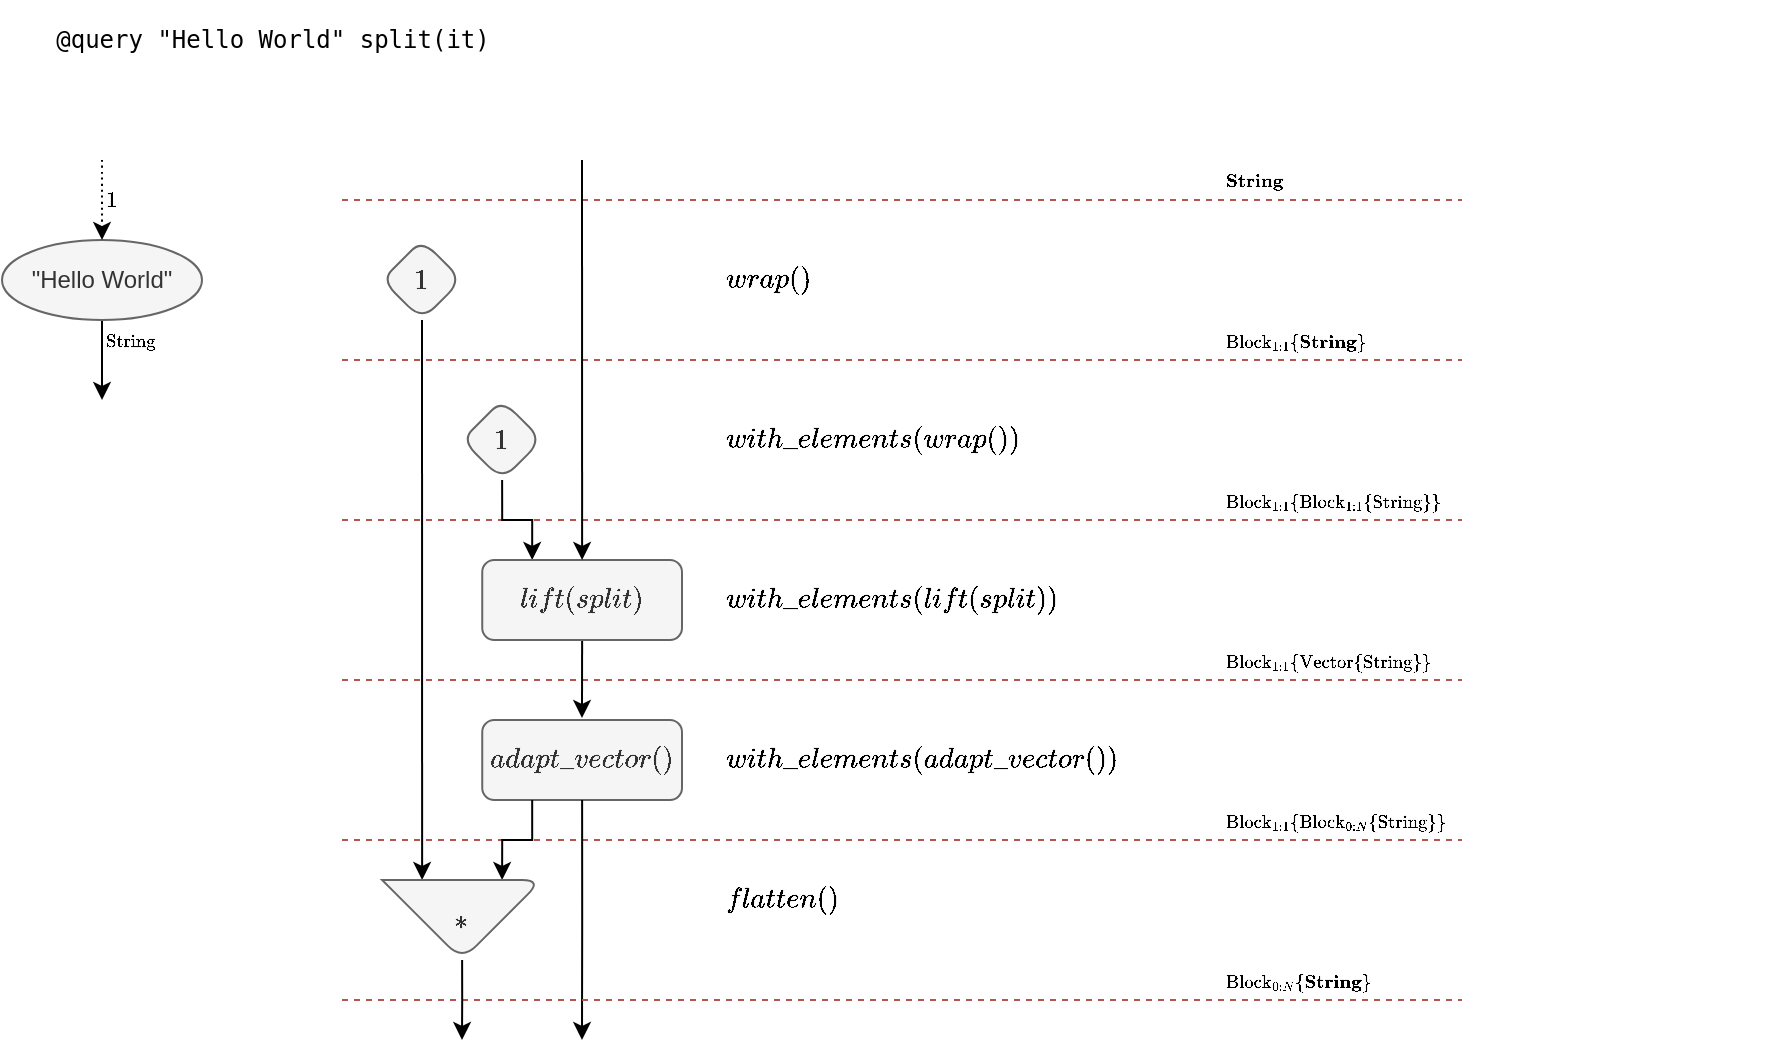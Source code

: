 <mxfile version="13.6.2" type="device"><diagram name="@query &quot;Hello World&quot; split(it)" id="oZAfDHS6nVCcbd3on-Ws"><mxGraphModel dx="452" dy="86" grid="1" gridSize="10" guides="1" tooltips="1" connect="1" arrows="1" fold="1" page="1" pageScale="1" pageWidth="2339" pageHeight="3300" math="1" shadow="0"><root><mxCell id="IMxU6-aC3HZ2upQ87ezJ-0"/><mxCell id="IMxU6-aC3HZ2upQ87ezJ-1" parent="IMxU6-aC3HZ2upQ87ezJ-0"/><mxCell id="IMxU6-aC3HZ2upQ87ezJ-2" value="&lt;pre&gt;@query &quot;Hello World&quot; split(it)&lt;/pre&gt;" style="text;html=1;align=center;verticalAlign=middle;resizable=0;points=[];autosize=1;" parent="IMxU6-aC3HZ2upQ87ezJ-1" vertex="1"><mxGeometry x="50" y="40" width="230" height="40" as="geometry"/></mxCell><mxCell id="IMxU6-aC3HZ2upQ87ezJ-3" style="edgeStyle=orthogonalEdgeStyle;rounded=0;orthogonalLoop=1;jettySize=auto;html=1;curved=1;" parent="IMxU6-aC3HZ2upQ87ezJ-1" source="IMxU6-aC3HZ2upQ87ezJ-5" edge="1"><mxGeometry relative="1" as="geometry"><mxPoint x="80" y="240" as="targetPoint"/></mxGeometry></mxCell><mxCell id="IMxU6-aC3HZ2upQ87ezJ-4" value="$$\scriptsize\mathrm{String}$$" style="edgeLabel;html=1;align=left;verticalAlign=middle;resizable=0;points=[];labelBackgroundColor=none;" parent="IMxU6-aC3HZ2upQ87ezJ-3" vertex="1" connectable="0"><mxGeometry x="-0.333" y="1" relative="1" as="geometry"><mxPoint x="-1" y="-3.33" as="offset"/></mxGeometry></mxCell><mxCell id="IMxU6-aC3HZ2upQ87ezJ-5" value="&quot;Hello World&quot;" style="ellipse;whiteSpace=wrap;html=1;fillColor=#f5f5f5;strokeColor=#666666;fontColor=#333333;" parent="IMxU6-aC3HZ2upQ87ezJ-1" vertex="1"><mxGeometry x="30" y="160" width="100" height="40" as="geometry"/></mxCell><mxCell id="IMxU6-aC3HZ2upQ87ezJ-6" style="edgeStyle=orthogonalEdgeStyle;curved=1;rounded=0;orthogonalLoop=1;jettySize=auto;html=1;entryX=0.5;entryY=0;entryDx=0;entryDy=0;dashed=1;dashPattern=1 2;" parent="IMxU6-aC3HZ2upQ87ezJ-1" target="IMxU6-aC3HZ2upQ87ezJ-5" edge="1"><mxGeometry relative="1" as="geometry"><mxPoint x="80" y="120" as="sourcePoint"/><Array as="points"><mxPoint x="80" y="130"/><mxPoint x="80" y="130"/></Array></mxGeometry></mxCell><mxCell id="IMxU6-aC3HZ2upQ87ezJ-7" value="$$\small 1$$" style="edgeLabel;html=1;align=left;verticalAlign=middle;resizable=0;points=[];labelBackgroundColor=none;" parent="IMxU6-aC3HZ2upQ87ezJ-6" vertex="1" connectable="0"><mxGeometry x="-0.5" y="-5" relative="1" as="geometry"><mxPoint x="5" y="10" as="offset"/></mxGeometry></mxCell><mxCell id="IMxU6-aC3HZ2upQ87ezJ-8" style="rounded=0;orthogonalLoop=1;jettySize=auto;html=1;entryX=0.25;entryY=0;entryDx=0;entryDy=0;" parent="IMxU6-aC3HZ2upQ87ezJ-1" source="IMxU6-aC3HZ2upQ87ezJ-9" target="STQ5nsK_Q4dY9aVNO9F4-0" edge="1"><mxGeometry relative="1" as="geometry"><mxPoint x="260" y="830" as="targetPoint"/></mxGeometry></mxCell><mxCell id="IMxU6-aC3HZ2upQ87ezJ-9" value="$$1$$" style="rhombus;whiteSpace=wrap;html=1;fillColor=#f5f5f5;strokeColor=#666666;fontColor=#333333;rounded=1;" parent="IMxU6-aC3HZ2upQ87ezJ-1" vertex="1"><mxGeometry x="220" y="160" width="40" height="40" as="geometry"/></mxCell><mxCell id="IMxU6-aC3HZ2upQ87ezJ-32" value="" style="endArrow=none;html=1;fillColor=#f8cecc;strokeColor=#b85450;dashed=1;" parent="IMxU6-aC3HZ2upQ87ezJ-1" edge="1"><mxGeometry width="50" height="50" relative="1" as="geometry"><mxPoint x="200" y="140" as="sourcePoint"/><mxPoint x="760" y="140" as="targetPoint"/></mxGeometry></mxCell><mxCell id="IMxU6-aC3HZ2upQ87ezJ-33" value="$$\scriptsize\mathbf{String}$$" style="edgeLabel;html=1;align=left;verticalAlign=middle;resizable=0;points=[];labelBackgroundColor=none;" parent="IMxU6-aC3HZ2upQ87ezJ-32" vertex="1" connectable="0"><mxGeometry x="0.936" y="1" relative="1" as="geometry"><mxPoint x="-102" y="-9" as="offset"/></mxGeometry></mxCell><mxCell id="IMxU6-aC3HZ2upQ87ezJ-34" value="" style="endArrow=none;html=1;fillColor=#f8cecc;strokeColor=#b85450;dashed=1;" parent="IMxU6-aC3HZ2upQ87ezJ-1" edge="1"><mxGeometry width="50" height="50" relative="1" as="geometry"><mxPoint x="200" y="220" as="sourcePoint"/><mxPoint x="760" y="220" as="targetPoint"/></mxGeometry></mxCell><mxCell id="IMxU6-aC3HZ2upQ87ezJ-35" value="$$\scriptsize\mathrm{Block}_{1:1}\{\mathbf{String}\}$$" style="edgeLabel;html=1;align=left;verticalAlign=middle;resizable=0;points=[];labelBackgroundColor=none;" parent="IMxU6-aC3HZ2upQ87ezJ-34" vertex="1" connectable="0"><mxGeometry x="0.936" y="1" relative="1" as="geometry"><mxPoint x="-102" y="-9" as="offset"/></mxGeometry></mxCell><mxCell id="IMxU6-aC3HZ2upQ87ezJ-41" value="" style="endArrow=none;html=1;fillColor=#f8cecc;strokeColor=#b85450;dashed=1;" parent="IMxU6-aC3HZ2upQ87ezJ-1" edge="1"><mxGeometry width="50" height="50" relative="1" as="geometry"><mxPoint x="200" y="300" as="sourcePoint"/><mxPoint x="760" y="300" as="targetPoint"/></mxGeometry></mxCell><mxCell id="IMxU6-aC3HZ2upQ87ezJ-42" value="$$\scriptsize\mathrm{Block}_{1:1}\{\mathrm{Block}_{1:1}&lt;br&gt;\{\mathrm{String}\}\}$$" style="edgeLabel;html=1;align=left;verticalAlign=middle;resizable=0;points=[];labelBackgroundColor=none;" parent="IMxU6-aC3HZ2upQ87ezJ-41" vertex="1" connectable="0"><mxGeometry x="0.936" y="1" relative="1" as="geometry"><mxPoint x="-102" y="-9" as="offset"/></mxGeometry></mxCell><mxCell id="IMxU6-aC3HZ2upQ87ezJ-43" value="" style="endArrow=none;html=1;fillColor=#f8cecc;strokeColor=#b85450;dashed=1;" parent="IMxU6-aC3HZ2upQ87ezJ-1" edge="1"><mxGeometry width="50" height="50" relative="1" as="geometry"><mxPoint x="200" y="380" as="sourcePoint"/><mxPoint x="760" y="380" as="targetPoint"/></mxGeometry></mxCell><mxCell id="kVeTt3Lxcl9EmCQa-Iw1-2" value="$$wrap()$$" style="text;html=1;strokeColor=none;fillColor=none;align=left;verticalAlign=middle;whiteSpace=wrap;rounded=0;" parent="IMxU6-aC3HZ2upQ87ezJ-1" vertex="1"><mxGeometry x="390" y="170" width="40" height="20" as="geometry"/></mxCell><mxCell id="Aa7c7KnVvpnMEMWi1Z2D-12" style="edgeStyle=orthogonalEdgeStyle;rounded=0;orthogonalLoop=1;jettySize=auto;html=1;exitX=0.5;exitY=1;exitDx=0;exitDy=0;entryX=0.25;entryY=0;entryDx=0;entryDy=0;" parent="IMxU6-aC3HZ2upQ87ezJ-1" source="kVeTt3Lxcl9EmCQa-Iw1-5" target="Aa7c7KnVvpnMEMWi1Z2D-4" edge="1"><mxGeometry relative="1" as="geometry"/></mxCell><mxCell id="kVeTt3Lxcl9EmCQa-Iw1-5" value="$$1$$" style="rhombus;whiteSpace=wrap;html=1;fillColor=#f5f5f5;strokeColor=#666666;fontColor=#333333;rounded=1;" parent="IMxU6-aC3HZ2upQ87ezJ-1" vertex="1"><mxGeometry x="260.06" y="240" width="40" height="40" as="geometry"/></mxCell><mxCell id="kVeTt3Lxcl9EmCQa-Iw1-6" value="$$with\_elements(wrap())$$" style="text;html=1;strokeColor=none;fillColor=none;align=left;verticalAlign=middle;whiteSpace=wrap;rounded=0;" parent="IMxU6-aC3HZ2upQ87ezJ-1" vertex="1"><mxGeometry x="390" y="250" width="40" height="20" as="geometry"/></mxCell><mxCell id="Aa7c7KnVvpnMEMWi1Z2D-21" style="edgeStyle=orthogonalEdgeStyle;rounded=0;orthogonalLoop=1;jettySize=auto;html=1;exitX=0.5;exitY=1;exitDx=0;exitDy=0;" parent="IMxU6-aC3HZ2upQ87ezJ-1" source="Aa7c7KnVvpnMEMWi1Z2D-4" edge="1"><mxGeometry relative="1" as="geometry"><mxPoint x="320" y="399" as="targetPoint"/></mxGeometry></mxCell><mxCell id="Aa7c7KnVvpnMEMWi1Z2D-4" value="$$lift(split)$$" style="rounded=1;whiteSpace=wrap;html=1;labelBackgroundColor=none;fillColor=#f5f5f5;strokeColor=#666666;fontColor=#333333;" parent="IMxU6-aC3HZ2upQ87ezJ-1" vertex="1"><mxGeometry x="270.12" y="320" width="99.88" height="40" as="geometry"/></mxCell><mxCell id="Aa7c7KnVvpnMEMWi1Z2D-6" value="$$with\_elements(lift(split))$$" style="text;html=1;strokeColor=none;fillColor=none;align=left;verticalAlign=middle;whiteSpace=wrap;rounded=0;" parent="IMxU6-aC3HZ2upQ87ezJ-1" vertex="1"><mxGeometry x="390" y="330" width="40" height="20" as="geometry"/></mxCell><mxCell id="Aa7c7KnVvpnMEMWi1Z2D-10" value="$$\scriptsize\mathrm{Block}_{1:1}\{\mathrm{Vector}&lt;br&gt;\{\mathrm{String}\}\}$$" style="edgeLabel;html=1;align=left;verticalAlign=middle;resizable=0;points=[];labelBackgroundColor=none;" parent="IMxU6-aC3HZ2upQ87ezJ-1" vertex="1" connectable="0"><mxGeometry x="640" y="370" as="geometry"/></mxCell><mxCell id="Aa7c7KnVvpnMEMWi1Z2D-19" value="$$adapt\_vector()$$" style="rounded=1;whiteSpace=wrap;html=1;labelBackgroundColor=none;fillColor=#f5f5f5;strokeColor=#666666;fontColor=#333333;" parent="IMxU6-aC3HZ2upQ87ezJ-1" vertex="1"><mxGeometry x="270.12" y="400" width="99.88" height="40" as="geometry"/></mxCell><mxCell id="Aa7c7KnVvpnMEMWi1Z2D-29" value="$$with\_elements(adapt\_vector())$$" style="text;html=1;strokeColor=none;fillColor=none;align=left;verticalAlign=middle;whiteSpace=wrap;rounded=0;" parent="IMxU6-aC3HZ2upQ87ezJ-1" vertex="1"><mxGeometry x="390" y="410" width="40" height="20" as="geometry"/></mxCell><mxCell id="Aa7c7KnVvpnMEMWi1Z2D-30" value="" style="endArrow=none;html=1;fillColor=#f8cecc;strokeColor=#b85450;dashed=1;" parent="IMxU6-aC3HZ2upQ87ezJ-1" edge="1"><mxGeometry width="50" height="50" relative="1" as="geometry"><mxPoint x="200" y="460" as="sourcePoint"/><mxPoint x="760" y="460" as="targetPoint"/></mxGeometry></mxCell><mxCell id="Aa7c7KnVvpnMEMWi1Z2D-31" value="$$\scriptsize\mathrm{Block}_{1:1}\{\mathrm{Block}_{0:N}&lt;br&gt;\{\mathrm{String}\}\}$$" style="edgeLabel;html=1;align=left;verticalAlign=middle;resizable=0;points=[];labelBackgroundColor=none;" parent="Aa7c7KnVvpnMEMWi1Z2D-30" vertex="1" connectable="0"><mxGeometry x="0.936" y="1" relative="1" as="geometry"><mxPoint x="-102" y="-9" as="offset"/></mxGeometry></mxCell><mxCell id="Aa7c7KnVvpnMEMWi1Z2D-34" style="edgeStyle=orthogonalEdgeStyle;rounded=0;orthogonalLoop=1;jettySize=auto;html=1;exitX=0.25;exitY=1;exitDx=0;exitDy=0;entryX=0.75;entryY=0;entryDx=0;entryDy=0;" parent="IMxU6-aC3HZ2upQ87ezJ-1" source="Aa7c7KnVvpnMEMWi1Z2D-19" target="STQ5nsK_Q4dY9aVNO9F4-0" edge="1"><mxGeometry relative="1" as="geometry"><mxPoint x="270.05" y="450" as="sourcePoint"/><mxPoint x="280" y="490" as="targetPoint"/><Array as="points"><mxPoint x="295" y="460"/><mxPoint x="280" y="460"/></Array></mxGeometry></mxCell><mxCell id="Aa7c7KnVvpnMEMWi1Z2D-35" style="edgeStyle=orthogonalEdgeStyle;rounded=0;orthogonalLoop=1;jettySize=auto;html=1;exitX=0.5;exitY=1;exitDx=0;exitDy=0;" parent="IMxU6-aC3HZ2upQ87ezJ-1" source="Aa7c7KnVvpnMEMWi1Z2D-19" edge="1"><mxGeometry relative="1" as="geometry"><mxPoint x="319.64" y="480" as="sourcePoint"/><mxPoint x="320" y="560" as="targetPoint"/></mxGeometry></mxCell><mxCell id="STQ5nsK_Q4dY9aVNO9F4-0" value="$$*$$" style="shape=offPageConnector;whiteSpace=wrap;html=1;rounded=1;labelBackgroundColor=none;align=center;fillColor=#f5f5f5;strokeColor=#666666;fontColor=#333333;size=1;" parent="IMxU6-aC3HZ2upQ87ezJ-1" vertex="1"><mxGeometry x="220.06" y="480" width="80" height="40" as="geometry"/></mxCell><mxCell id="STQ5nsK_Q4dY9aVNO9F4-1" value="$$flatten()$$" style="text;html=1;strokeColor=none;fillColor=none;align=left;verticalAlign=middle;whiteSpace=wrap;rounded=0;" parent="IMxU6-aC3HZ2upQ87ezJ-1" vertex="1"><mxGeometry x="390" y="480" width="40" height="20" as="geometry"/></mxCell><mxCell id="STQ5nsK_Q4dY9aVNO9F4-2" value="" style="endArrow=none;html=1;fillColor=#f8cecc;strokeColor=#b85450;dashed=1;" parent="IMxU6-aC3HZ2upQ87ezJ-1" edge="1"><mxGeometry width="50" height="50" relative="1" as="geometry"><mxPoint x="200.0" y="540" as="sourcePoint"/><mxPoint x="760" y="540" as="targetPoint"/></mxGeometry></mxCell><mxCell id="STQ5nsK_Q4dY9aVNO9F4-3" value="$$\scriptsize\mathrm{Block}_{0:N}\{\mathbf{String}\}$$" style="edgeLabel;html=1;align=left;verticalAlign=middle;resizable=0;points=[];labelBackgroundColor=none;" parent="STQ5nsK_Q4dY9aVNO9F4-2" vertex="1" connectable="0"><mxGeometry x="0.936" y="1" relative="1" as="geometry"><mxPoint x="-102" y="-9" as="offset"/></mxGeometry></mxCell><mxCell id="y6OwzTOfkgkwHjJLaTkP-0" style="edgeStyle=orthogonalEdgeStyle;rounded=0;orthogonalLoop=1;jettySize=auto;html=1;exitX=0.5;exitY=1;exitDx=0;exitDy=0;" parent="IMxU6-aC3HZ2upQ87ezJ-1" source="STQ5nsK_Q4dY9aVNO9F4-0" edge="1"><mxGeometry relative="1" as="geometry"><mxPoint x="330.06" y="450" as="sourcePoint"/><mxPoint x="260" y="560" as="targetPoint"/></mxGeometry></mxCell><mxCell id="y6OwzTOfkgkwHjJLaTkP-1" value="" style="endArrow=classic;html=1;entryX=0.5;entryY=0;entryDx=0;entryDy=0;" parent="IMxU6-aC3HZ2upQ87ezJ-1" target="Aa7c7KnVvpnMEMWi1Z2D-4" edge="1"><mxGeometry width="50" height="50" relative="1" as="geometry"><mxPoint x="320" y="120" as="sourcePoint"/><mxPoint x="750" y="470" as="targetPoint"/></mxGeometry></mxCell></root></mxGraphModel></diagram></mxfile>